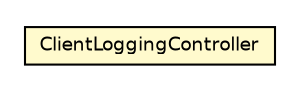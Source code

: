 #!/usr/local/bin/dot
#
# Class diagram 
# Generated by UMLGraph version R5_6-24-gf6e263 (http://www.umlgraph.org/)
#

digraph G {
	edge [fontname="Helvetica",fontsize=10,labelfontname="Helvetica",labelfontsize=10];
	node [fontname="Helvetica",fontsize=10,shape=plaintext];
	nodesep=0.25;
	ranksep=0.5;
	// net.ljcomputing.core.controler.ClientLoggingController
	c1388 [label=<<table title="net.ljcomputing.core.controler.ClientLoggingController" border="0" cellborder="1" cellspacing="0" cellpadding="2" port="p" bgcolor="lemonChiffon" href="./ClientLoggingController.html">
		<tr><td><table border="0" cellspacing="0" cellpadding="1">
<tr><td align="center" balign="center"> ClientLoggingController </td></tr>
		</table></td></tr>
		</table>>, URL="./ClientLoggingController.html", fontname="Helvetica", fontcolor="black", fontsize=9.0];
}

